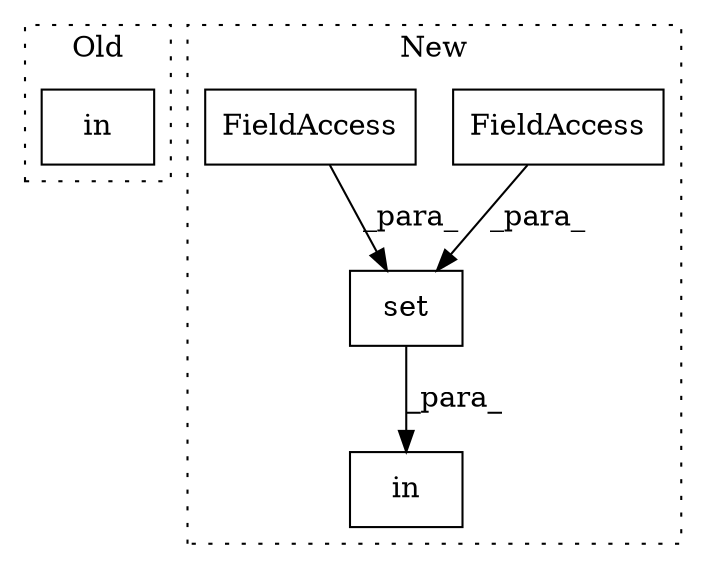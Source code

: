 digraph G {
subgraph cluster0 {
1 [label="in" a="105" s="2849" l="50" shape="box"];
label = "Old";
style="dotted";
}
subgraph cluster1 {
2 [label="set" a="32" s="878,922" l="4,1" shape="box"];
3 [label="in" a="105" s="863" l="60" shape="box"];
4 [label="FieldAccess" a="22" s="901" l="21" shape="box"];
5 [label="FieldAccess" a="22" s="882" l="18" shape="box"];
label = "New";
style="dotted";
}
2 -> 3 [label="_para_"];
4 -> 2 [label="_para_"];
5 -> 2 [label="_para_"];
}